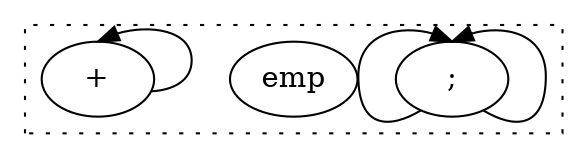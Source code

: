 digraph egraph {
  compound=true
  clusterrank=local
  subgraph cluster_0 {
    style=dotted
    0.0[label = ";"]
    0.1[label = "emp"]
    0.2[label = "+"]
  }
  0.0:sw -> 0.0:n [lhead = cluster_0, ]
  0.0:se -> 0.0:n [lhead = cluster_0, ]
  0.2 -> 0.2:n [lhead = cluster_0, ]
}